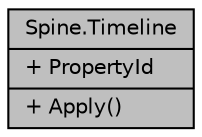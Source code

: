 digraph "Spine.Timeline"
{
 // LATEX_PDF_SIZE
  edge [fontname="Helvetica",fontsize="10",labelfontname="Helvetica",labelfontsize="10"];
  node [fontname="Helvetica",fontsize="10",shape=record];
  Node1 [label="{Spine.Timeline\n|+ PropertyId\l|+ Apply()\l}",height=0.2,width=0.4,color="black", fillcolor="grey75", style="filled", fontcolor="black",tooltip=" "];
}
